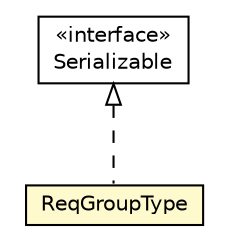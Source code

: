 #!/usr/local/bin/dot
#
# Class diagram 
# Generated by UMLGraph version 5.1 (http://www.umlgraph.org/)
#

digraph G {
	edge [fontname="Helvetica",fontsize=10,labelfontname="Helvetica",labelfontsize=10];
	node [fontname="Helvetica",fontsize=10,shape=plaintext];
	nodesep=0.25;
	ranksep=0.5;
	// org.universAAL.ucc.model.usrv.ReqGroupType
	c9246632 [label=<<table title="org.universAAL.ucc.model.usrv.ReqGroupType" border="0" cellborder="1" cellspacing="0" cellpadding="2" port="p" bgcolor="lemonChiffon" href="./ReqGroupType.html">
		<tr><td><table border="0" cellspacing="0" cellpadding="1">
<tr><td align="center" balign="center"> ReqGroupType </td></tr>
		</table></td></tr>
		</table>>, fontname="Helvetica", fontcolor="black", fontsize=10.0];
	//org.universAAL.ucc.model.usrv.ReqGroupType implements java.io.Serializable
	c9246815:p -> c9246632:p [dir=back,arrowtail=empty,style=dashed];
	// java.io.Serializable
	c9246815 [label=<<table title="java.io.Serializable" border="0" cellborder="1" cellspacing="0" cellpadding="2" port="p" href="http://java.sun.com/j2se/1.4.2/docs/api/java/io/Serializable.html">
		<tr><td><table border="0" cellspacing="0" cellpadding="1">
<tr><td align="center" balign="center"> &#171;interface&#187; </td></tr>
<tr><td align="center" balign="center"> Serializable </td></tr>
		</table></td></tr>
		</table>>, fontname="Helvetica", fontcolor="black", fontsize=10.0];
}

